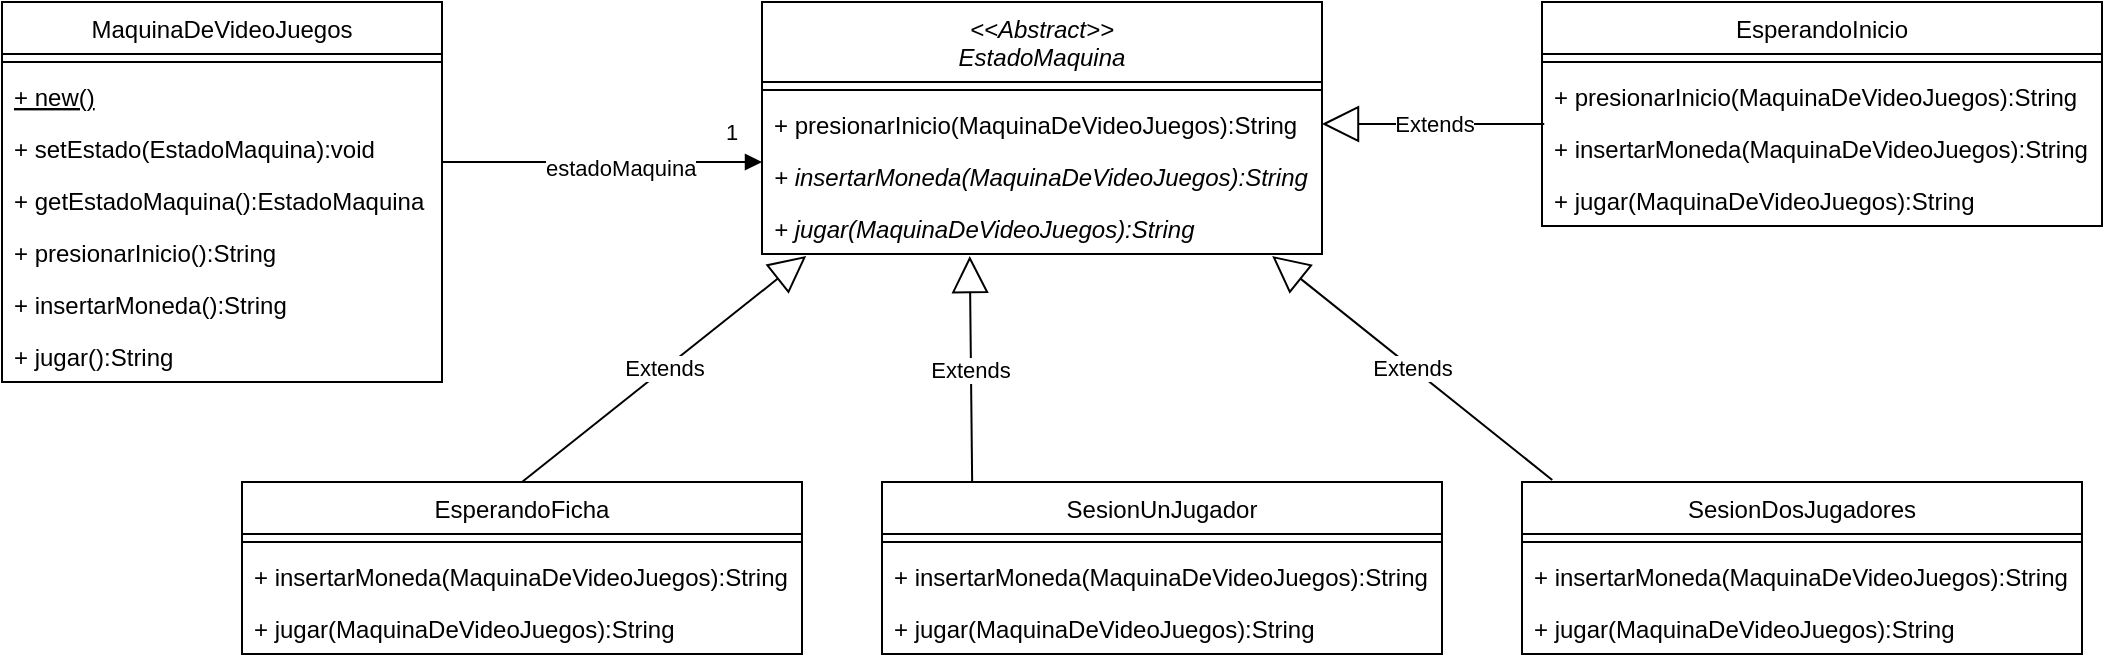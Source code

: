 <mxfile version="20.5.3" type="github">
  <diagram id="C5RBs43oDa-KdzZeNtuy" name="Page-1">
    <mxGraphModel dx="1021" dy="529" grid="1" gridSize="10" guides="1" tooltips="1" connect="1" arrows="1" fold="1" page="1" pageScale="1" pageWidth="827" pageHeight="1169" math="0" shadow="0">
      <root>
        <mxCell id="WIyWlLk6GJQsqaUBKTNV-0" />
        <mxCell id="WIyWlLk6GJQsqaUBKTNV-1" parent="WIyWlLk6GJQsqaUBKTNV-0" />
        <mxCell id="SFOYFUCtj3-T00dfImxZ-0" value="MaquinaDeVideoJuegos" style="swimlane;fontStyle=0;align=center;verticalAlign=top;childLayout=stackLayout;horizontal=1;startSize=26;horizontalStack=0;resizeParent=1;resizeParentMax=0;resizeLast=0;collapsible=1;marginBottom=0;" vertex="1" parent="WIyWlLk6GJQsqaUBKTNV-1">
          <mxGeometry x="80" y="120" width="220" height="190" as="geometry" />
        </mxCell>
        <mxCell id="SFOYFUCtj3-T00dfImxZ-2" value="" style="line;strokeWidth=1;fillColor=none;align=left;verticalAlign=middle;spacingTop=-1;spacingLeft=3;spacingRight=3;rotatable=0;labelPosition=right;points=[];portConstraint=eastwest;strokeColor=inherit;" vertex="1" parent="SFOYFUCtj3-T00dfImxZ-0">
          <mxGeometry y="26" width="220" height="8" as="geometry" />
        </mxCell>
        <mxCell id="SFOYFUCtj3-T00dfImxZ-3" value="+ new()" style="text;strokeColor=none;fillColor=none;align=left;verticalAlign=top;spacingLeft=4;spacingRight=4;overflow=hidden;rotatable=0;points=[[0,0.5],[1,0.5]];portConstraint=eastwest;fontStyle=4" vertex="1" parent="SFOYFUCtj3-T00dfImxZ-0">
          <mxGeometry y="34" width="220" height="26" as="geometry" />
        </mxCell>
        <mxCell id="SFOYFUCtj3-T00dfImxZ-4" value="+ setEstado(EstadoMaquina):void" style="text;strokeColor=none;fillColor=none;align=left;verticalAlign=top;spacingLeft=4;spacingRight=4;overflow=hidden;rotatable=0;points=[[0,0.5],[1,0.5]];portConstraint=eastwest;fontStyle=0" vertex="1" parent="SFOYFUCtj3-T00dfImxZ-0">
          <mxGeometry y="60" width="220" height="26" as="geometry" />
        </mxCell>
        <mxCell id="SFOYFUCtj3-T00dfImxZ-5" value="+ getEstadoMaquina():EstadoMaquina" style="text;strokeColor=none;fillColor=none;align=left;verticalAlign=top;spacingLeft=4;spacingRight=4;overflow=hidden;rotatable=0;points=[[0,0.5],[1,0.5]];portConstraint=eastwest;fontStyle=0" vertex="1" parent="SFOYFUCtj3-T00dfImxZ-0">
          <mxGeometry y="86" width="220" height="26" as="geometry" />
        </mxCell>
        <mxCell id="SFOYFUCtj3-T00dfImxZ-6" value="+ presionarInicio():String" style="text;strokeColor=none;fillColor=none;align=left;verticalAlign=top;spacingLeft=4;spacingRight=4;overflow=hidden;rotatable=0;points=[[0,0.5],[1,0.5]];portConstraint=eastwest;fontStyle=0" vertex="1" parent="SFOYFUCtj3-T00dfImxZ-0">
          <mxGeometry y="112" width="220" height="26" as="geometry" />
        </mxCell>
        <mxCell id="SFOYFUCtj3-T00dfImxZ-7" value="+ insertarMoneda():String" style="text;strokeColor=none;fillColor=none;align=left;verticalAlign=top;spacingLeft=4;spacingRight=4;overflow=hidden;rotatable=0;points=[[0,0.5],[1,0.5]];portConstraint=eastwest;fontStyle=0" vertex="1" parent="SFOYFUCtj3-T00dfImxZ-0">
          <mxGeometry y="138" width="220" height="26" as="geometry" />
        </mxCell>
        <mxCell id="SFOYFUCtj3-T00dfImxZ-8" value="+ jugar():String" style="text;strokeColor=none;fillColor=none;align=left;verticalAlign=top;spacingLeft=4;spacingRight=4;overflow=hidden;rotatable=0;points=[[0,0.5],[1,0.5]];portConstraint=eastwest;fontStyle=0" vertex="1" parent="SFOYFUCtj3-T00dfImxZ-0">
          <mxGeometry y="164" width="220" height="26" as="geometry" />
        </mxCell>
        <mxCell id="SFOYFUCtj3-T00dfImxZ-9" value="&lt;&lt;Abstract&gt;&gt;&#xa;EstadoMaquina" style="swimlane;fontStyle=2;align=center;verticalAlign=top;childLayout=stackLayout;horizontal=1;startSize=40;horizontalStack=0;resizeParent=1;resizeParentMax=0;resizeLast=0;collapsible=1;marginBottom=0;" vertex="1" parent="WIyWlLk6GJQsqaUBKTNV-1">
          <mxGeometry x="460" y="120" width="280" height="126" as="geometry" />
        </mxCell>
        <mxCell id="SFOYFUCtj3-T00dfImxZ-11" value="" style="line;strokeWidth=1;fillColor=none;align=left;verticalAlign=middle;spacingTop=-1;spacingLeft=3;spacingRight=3;rotatable=0;labelPosition=right;points=[];portConstraint=eastwest;strokeColor=inherit;" vertex="1" parent="SFOYFUCtj3-T00dfImxZ-9">
          <mxGeometry y="40" width="280" height="8" as="geometry" />
        </mxCell>
        <mxCell id="SFOYFUCtj3-T00dfImxZ-12" value="+ presionarInicio(MaquinaDeVideoJuegos):String" style="text;strokeColor=none;fillColor=none;align=left;verticalAlign=top;spacingLeft=4;spacingRight=4;overflow=hidden;rotatable=0;points=[[0,0.5],[1,0.5]];portConstraint=eastwest;fontStyle=0" vertex="1" parent="SFOYFUCtj3-T00dfImxZ-9">
          <mxGeometry y="48" width="280" height="26" as="geometry" />
        </mxCell>
        <mxCell id="SFOYFUCtj3-T00dfImxZ-13" value="+ insertarMoneda(MaquinaDeVideoJuegos):String" style="text;strokeColor=none;fillColor=none;align=left;verticalAlign=top;spacingLeft=4;spacingRight=4;overflow=hidden;rotatable=0;points=[[0,0.5],[1,0.5]];portConstraint=eastwest;fontStyle=2" vertex="1" parent="SFOYFUCtj3-T00dfImxZ-9">
          <mxGeometry y="74" width="280" height="26" as="geometry" />
        </mxCell>
        <mxCell id="SFOYFUCtj3-T00dfImxZ-14" value="+ jugar(MaquinaDeVideoJuegos):String" style="text;strokeColor=none;fillColor=none;align=left;verticalAlign=top;spacingLeft=4;spacingRight=4;overflow=hidden;rotatable=0;points=[[0,0.5],[1,0.5]];portConstraint=eastwest;fontStyle=2" vertex="1" parent="SFOYFUCtj3-T00dfImxZ-9">
          <mxGeometry y="100" width="280" height="26" as="geometry" />
        </mxCell>
        <mxCell id="SFOYFUCtj3-T00dfImxZ-17" value="estadoMaquina" style="endArrow=block;endFill=1;html=1;edgeStyle=orthogonalEdgeStyle;align=left;verticalAlign=top;rounded=0;" edge="1" parent="WIyWlLk6GJQsqaUBKTNV-1">
          <mxGeometry x="-0.375" y="10" relative="1" as="geometry">
            <mxPoint x="300" y="200" as="sourcePoint" />
            <mxPoint x="460" y="200" as="targetPoint" />
            <mxPoint as="offset" />
          </mxGeometry>
        </mxCell>
        <mxCell id="SFOYFUCtj3-T00dfImxZ-18" value="1" style="edgeLabel;resizable=0;html=1;align=left;verticalAlign=bottom;" connectable="0" vertex="1" parent="SFOYFUCtj3-T00dfImxZ-17">
          <mxGeometry x="-1" relative="1" as="geometry">
            <mxPoint x="140" y="-7" as="offset" />
          </mxGeometry>
        </mxCell>
        <mxCell id="SFOYFUCtj3-T00dfImxZ-19" value="EsperandoFicha" style="swimlane;fontStyle=0;align=center;verticalAlign=top;childLayout=stackLayout;horizontal=1;startSize=26;horizontalStack=0;resizeParent=1;resizeParentMax=0;resizeLast=0;collapsible=1;marginBottom=0;" vertex="1" parent="WIyWlLk6GJQsqaUBKTNV-1">
          <mxGeometry x="200" y="360" width="280" height="86" as="geometry" />
        </mxCell>
        <mxCell id="SFOYFUCtj3-T00dfImxZ-21" value="" style="line;strokeWidth=1;fillColor=none;align=left;verticalAlign=middle;spacingTop=-1;spacingLeft=3;spacingRight=3;rotatable=0;labelPosition=right;points=[];portConstraint=eastwest;strokeColor=inherit;" vertex="1" parent="SFOYFUCtj3-T00dfImxZ-19">
          <mxGeometry y="26" width="280" height="8" as="geometry" />
        </mxCell>
        <mxCell id="SFOYFUCtj3-T00dfImxZ-22" value="+ insertarMoneda(MaquinaDeVideoJuegos):String" style="text;strokeColor=none;fillColor=none;align=left;verticalAlign=top;spacingLeft=4;spacingRight=4;overflow=hidden;rotatable=0;points=[[0,0.5],[1,0.5]];portConstraint=eastwest;" vertex="1" parent="SFOYFUCtj3-T00dfImxZ-19">
          <mxGeometry y="34" width="280" height="26" as="geometry" />
        </mxCell>
        <mxCell id="SFOYFUCtj3-T00dfImxZ-26" value="+ jugar(MaquinaDeVideoJuegos):String" style="text;strokeColor=none;fillColor=none;align=left;verticalAlign=top;spacingLeft=4;spacingRight=4;overflow=hidden;rotatable=0;points=[[0,0.5],[1,0.5]];portConstraint=eastwest;" vertex="1" parent="SFOYFUCtj3-T00dfImxZ-19">
          <mxGeometry y="60" width="280" height="26" as="geometry" />
        </mxCell>
        <mxCell id="SFOYFUCtj3-T00dfImxZ-27" value="Extends" style="endArrow=block;endSize=16;endFill=0;html=1;rounded=0;exitX=0.5;exitY=0;exitDx=0;exitDy=0;entryX=0.079;entryY=1.038;entryDx=0;entryDy=0;entryPerimeter=0;" edge="1" parent="WIyWlLk6GJQsqaUBKTNV-1" source="SFOYFUCtj3-T00dfImxZ-19" target="SFOYFUCtj3-T00dfImxZ-14">
          <mxGeometry width="160" relative="1" as="geometry">
            <mxPoint x="360" y="280" as="sourcePoint" />
            <mxPoint x="520" y="280" as="targetPoint" />
          </mxGeometry>
        </mxCell>
        <mxCell id="SFOYFUCtj3-T00dfImxZ-28" value="SesionUnJugador" style="swimlane;fontStyle=0;align=center;verticalAlign=top;childLayout=stackLayout;horizontal=1;startSize=26;horizontalStack=0;resizeParent=1;resizeParentMax=0;resizeLast=0;collapsible=1;marginBottom=0;" vertex="1" parent="WIyWlLk6GJQsqaUBKTNV-1">
          <mxGeometry x="520" y="360" width="280" height="86" as="geometry" />
        </mxCell>
        <mxCell id="SFOYFUCtj3-T00dfImxZ-29" value="" style="line;strokeWidth=1;fillColor=none;align=left;verticalAlign=middle;spacingTop=-1;spacingLeft=3;spacingRight=3;rotatable=0;labelPosition=right;points=[];portConstraint=eastwest;strokeColor=inherit;" vertex="1" parent="SFOYFUCtj3-T00dfImxZ-28">
          <mxGeometry y="26" width="280" height="8" as="geometry" />
        </mxCell>
        <mxCell id="SFOYFUCtj3-T00dfImxZ-30" value="+ insertarMoneda(MaquinaDeVideoJuegos):String" style="text;strokeColor=none;fillColor=none;align=left;verticalAlign=top;spacingLeft=4;spacingRight=4;overflow=hidden;rotatable=0;points=[[0,0.5],[1,0.5]];portConstraint=eastwest;" vertex="1" parent="SFOYFUCtj3-T00dfImxZ-28">
          <mxGeometry y="34" width="280" height="26" as="geometry" />
        </mxCell>
        <mxCell id="SFOYFUCtj3-T00dfImxZ-31" value="+ jugar(MaquinaDeVideoJuegos):String" style="text;strokeColor=none;fillColor=none;align=left;verticalAlign=top;spacingLeft=4;spacingRight=4;overflow=hidden;rotatable=0;points=[[0,0.5],[1,0.5]];portConstraint=eastwest;" vertex="1" parent="SFOYFUCtj3-T00dfImxZ-28">
          <mxGeometry y="60" width="280" height="26" as="geometry" />
        </mxCell>
        <mxCell id="SFOYFUCtj3-T00dfImxZ-32" value="Extends" style="endArrow=block;endSize=16;endFill=0;html=1;rounded=0;exitX=0.161;exitY=0;exitDx=0;exitDy=0;exitPerimeter=0;entryX=0.371;entryY=1.038;entryDx=0;entryDy=0;entryPerimeter=0;" edge="1" parent="WIyWlLk6GJQsqaUBKTNV-1" source="SFOYFUCtj3-T00dfImxZ-28" target="SFOYFUCtj3-T00dfImxZ-14">
          <mxGeometry width="160" relative="1" as="geometry">
            <mxPoint x="540" y="320" as="sourcePoint" />
            <mxPoint x="700" y="320" as="targetPoint" />
          </mxGeometry>
        </mxCell>
        <mxCell id="SFOYFUCtj3-T00dfImxZ-33" value="SesionDosJugadores" style="swimlane;fontStyle=0;align=center;verticalAlign=top;childLayout=stackLayout;horizontal=1;startSize=26;horizontalStack=0;resizeParent=1;resizeParentMax=0;resizeLast=0;collapsible=1;marginBottom=0;" vertex="1" parent="WIyWlLk6GJQsqaUBKTNV-1">
          <mxGeometry x="840" y="360" width="280" height="86" as="geometry" />
        </mxCell>
        <mxCell id="SFOYFUCtj3-T00dfImxZ-34" value="" style="line;strokeWidth=1;fillColor=none;align=left;verticalAlign=middle;spacingTop=-1;spacingLeft=3;spacingRight=3;rotatable=0;labelPosition=right;points=[];portConstraint=eastwest;strokeColor=inherit;" vertex="1" parent="SFOYFUCtj3-T00dfImxZ-33">
          <mxGeometry y="26" width="280" height="8" as="geometry" />
        </mxCell>
        <mxCell id="SFOYFUCtj3-T00dfImxZ-35" value="+ insertarMoneda(MaquinaDeVideoJuegos):String" style="text;strokeColor=none;fillColor=none;align=left;verticalAlign=top;spacingLeft=4;spacingRight=4;overflow=hidden;rotatable=0;points=[[0,0.5],[1,0.5]];portConstraint=eastwest;" vertex="1" parent="SFOYFUCtj3-T00dfImxZ-33">
          <mxGeometry y="34" width="280" height="26" as="geometry" />
        </mxCell>
        <mxCell id="SFOYFUCtj3-T00dfImxZ-36" value="+ jugar(MaquinaDeVideoJuegos):String" style="text;strokeColor=none;fillColor=none;align=left;verticalAlign=top;spacingLeft=4;spacingRight=4;overflow=hidden;rotatable=0;points=[[0,0.5],[1,0.5]];portConstraint=eastwest;" vertex="1" parent="SFOYFUCtj3-T00dfImxZ-33">
          <mxGeometry y="60" width="280" height="26" as="geometry" />
        </mxCell>
        <mxCell id="SFOYFUCtj3-T00dfImxZ-37" value="Extends" style="endArrow=block;endSize=16;endFill=0;html=1;rounded=0;exitX=0.054;exitY=-0.012;exitDx=0;exitDy=0;exitPerimeter=0;entryX=0.911;entryY=1.038;entryDx=0;entryDy=0;entryPerimeter=0;" edge="1" parent="WIyWlLk6GJQsqaUBKTNV-1" source="SFOYFUCtj3-T00dfImxZ-33" target="SFOYFUCtj3-T00dfImxZ-14">
          <mxGeometry width="160" relative="1" as="geometry">
            <mxPoint x="850" y="300" as="sourcePoint" />
            <mxPoint x="1010" y="300" as="targetPoint" />
          </mxGeometry>
        </mxCell>
        <mxCell id="SFOYFUCtj3-T00dfImxZ-38" value="EsperandoInicio" style="swimlane;fontStyle=0;align=center;verticalAlign=top;childLayout=stackLayout;horizontal=1;startSize=26;horizontalStack=0;resizeParent=1;resizeParentMax=0;resizeLast=0;collapsible=1;marginBottom=0;" vertex="1" parent="WIyWlLk6GJQsqaUBKTNV-1">
          <mxGeometry x="850" y="120" width="280" height="112" as="geometry" />
        </mxCell>
        <mxCell id="SFOYFUCtj3-T00dfImxZ-39" value="" style="line;strokeWidth=1;fillColor=none;align=left;verticalAlign=middle;spacingTop=-1;spacingLeft=3;spacingRight=3;rotatable=0;labelPosition=right;points=[];portConstraint=eastwest;strokeColor=inherit;" vertex="1" parent="SFOYFUCtj3-T00dfImxZ-38">
          <mxGeometry y="26" width="280" height="8" as="geometry" />
        </mxCell>
        <mxCell id="SFOYFUCtj3-T00dfImxZ-42" value="+ presionarInicio(MaquinaDeVideoJuegos):String" style="text;strokeColor=none;fillColor=none;align=left;verticalAlign=top;spacingLeft=4;spacingRight=4;overflow=hidden;rotatable=0;points=[[0,0.5],[1,0.5]];portConstraint=eastwest;" vertex="1" parent="SFOYFUCtj3-T00dfImxZ-38">
          <mxGeometry y="34" width="280" height="26" as="geometry" />
        </mxCell>
        <mxCell id="SFOYFUCtj3-T00dfImxZ-40" value="+ insertarMoneda(MaquinaDeVideoJuegos):String" style="text;strokeColor=none;fillColor=none;align=left;verticalAlign=top;spacingLeft=4;spacingRight=4;overflow=hidden;rotatable=0;points=[[0,0.5],[1,0.5]];portConstraint=eastwest;" vertex="1" parent="SFOYFUCtj3-T00dfImxZ-38">
          <mxGeometry y="60" width="280" height="26" as="geometry" />
        </mxCell>
        <mxCell id="SFOYFUCtj3-T00dfImxZ-41" value="+ jugar(MaquinaDeVideoJuegos):String" style="text;strokeColor=none;fillColor=none;align=left;verticalAlign=top;spacingLeft=4;spacingRight=4;overflow=hidden;rotatable=0;points=[[0,0.5],[1,0.5]];portConstraint=eastwest;" vertex="1" parent="SFOYFUCtj3-T00dfImxZ-38">
          <mxGeometry y="86" width="280" height="26" as="geometry" />
        </mxCell>
        <mxCell id="SFOYFUCtj3-T00dfImxZ-43" value="Extends" style="endArrow=block;endSize=16;endFill=0;html=1;rounded=0;entryX=1;entryY=0.5;entryDx=0;entryDy=0;exitX=0.004;exitY=0.038;exitDx=0;exitDy=0;exitPerimeter=0;" edge="1" parent="WIyWlLk6GJQsqaUBKTNV-1" source="SFOYFUCtj3-T00dfImxZ-40" target="SFOYFUCtj3-T00dfImxZ-12">
          <mxGeometry width="160" relative="1" as="geometry">
            <mxPoint x="840" y="290" as="sourcePoint" />
            <mxPoint x="1000" y="290" as="targetPoint" />
            <mxPoint as="offset" />
          </mxGeometry>
        </mxCell>
      </root>
    </mxGraphModel>
  </diagram>
</mxfile>
